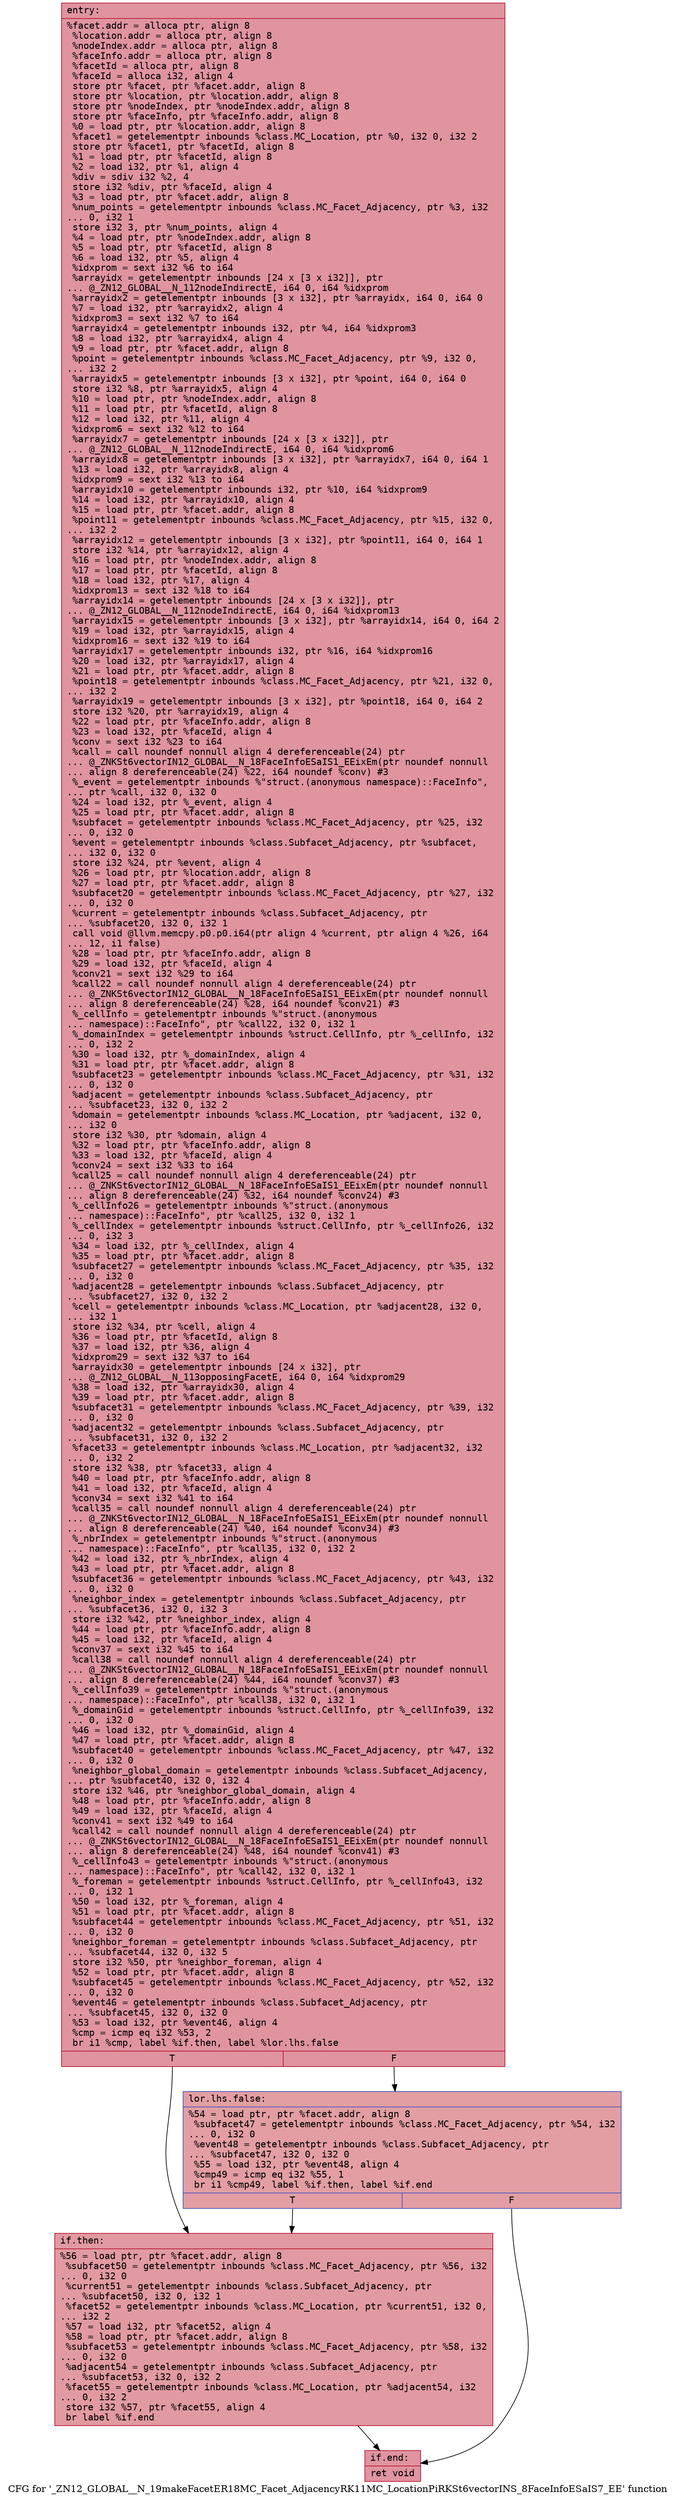 digraph "CFG for '_ZN12_GLOBAL__N_19makeFacetER18MC_Facet_AdjacencyRK11MC_LocationPiRKSt6vectorINS_8FaceInfoESaIS7_EE' function" {
	label="CFG for '_ZN12_GLOBAL__N_19makeFacetER18MC_Facet_AdjacencyRK11MC_LocationPiRKSt6vectorINS_8FaceInfoESaIS7_EE' function";

	Node0x55dfe4c0dea0 [shape=record,color="#b70d28ff", style=filled, fillcolor="#b70d2870" fontname="Courier",label="{entry:\l|  %facet.addr = alloca ptr, align 8\l  %location.addr = alloca ptr, align 8\l  %nodeIndex.addr = alloca ptr, align 8\l  %faceInfo.addr = alloca ptr, align 8\l  %facetId = alloca ptr, align 8\l  %faceId = alloca i32, align 4\l  store ptr %facet, ptr %facet.addr, align 8\l  store ptr %location, ptr %location.addr, align 8\l  store ptr %nodeIndex, ptr %nodeIndex.addr, align 8\l  store ptr %faceInfo, ptr %faceInfo.addr, align 8\l  %0 = load ptr, ptr %location.addr, align 8\l  %facet1 = getelementptr inbounds %class.MC_Location, ptr %0, i32 0, i32 2\l  store ptr %facet1, ptr %facetId, align 8\l  %1 = load ptr, ptr %facetId, align 8\l  %2 = load i32, ptr %1, align 4\l  %div = sdiv i32 %2, 4\l  store i32 %div, ptr %faceId, align 4\l  %3 = load ptr, ptr %facet.addr, align 8\l  %num_points = getelementptr inbounds %class.MC_Facet_Adjacency, ptr %3, i32\l... 0, i32 1\l  store i32 3, ptr %num_points, align 4\l  %4 = load ptr, ptr %nodeIndex.addr, align 8\l  %5 = load ptr, ptr %facetId, align 8\l  %6 = load i32, ptr %5, align 4\l  %idxprom = sext i32 %6 to i64\l  %arrayidx = getelementptr inbounds [24 x [3 x i32]], ptr\l... @_ZN12_GLOBAL__N_112nodeIndirectE, i64 0, i64 %idxprom\l  %arrayidx2 = getelementptr inbounds [3 x i32], ptr %arrayidx, i64 0, i64 0\l  %7 = load i32, ptr %arrayidx2, align 4\l  %idxprom3 = sext i32 %7 to i64\l  %arrayidx4 = getelementptr inbounds i32, ptr %4, i64 %idxprom3\l  %8 = load i32, ptr %arrayidx4, align 4\l  %9 = load ptr, ptr %facet.addr, align 8\l  %point = getelementptr inbounds %class.MC_Facet_Adjacency, ptr %9, i32 0,\l... i32 2\l  %arrayidx5 = getelementptr inbounds [3 x i32], ptr %point, i64 0, i64 0\l  store i32 %8, ptr %arrayidx5, align 4\l  %10 = load ptr, ptr %nodeIndex.addr, align 8\l  %11 = load ptr, ptr %facetId, align 8\l  %12 = load i32, ptr %11, align 4\l  %idxprom6 = sext i32 %12 to i64\l  %arrayidx7 = getelementptr inbounds [24 x [3 x i32]], ptr\l... @_ZN12_GLOBAL__N_112nodeIndirectE, i64 0, i64 %idxprom6\l  %arrayidx8 = getelementptr inbounds [3 x i32], ptr %arrayidx7, i64 0, i64 1\l  %13 = load i32, ptr %arrayidx8, align 4\l  %idxprom9 = sext i32 %13 to i64\l  %arrayidx10 = getelementptr inbounds i32, ptr %10, i64 %idxprom9\l  %14 = load i32, ptr %arrayidx10, align 4\l  %15 = load ptr, ptr %facet.addr, align 8\l  %point11 = getelementptr inbounds %class.MC_Facet_Adjacency, ptr %15, i32 0,\l... i32 2\l  %arrayidx12 = getelementptr inbounds [3 x i32], ptr %point11, i64 0, i64 1\l  store i32 %14, ptr %arrayidx12, align 4\l  %16 = load ptr, ptr %nodeIndex.addr, align 8\l  %17 = load ptr, ptr %facetId, align 8\l  %18 = load i32, ptr %17, align 4\l  %idxprom13 = sext i32 %18 to i64\l  %arrayidx14 = getelementptr inbounds [24 x [3 x i32]], ptr\l... @_ZN12_GLOBAL__N_112nodeIndirectE, i64 0, i64 %idxprom13\l  %arrayidx15 = getelementptr inbounds [3 x i32], ptr %arrayidx14, i64 0, i64 2\l  %19 = load i32, ptr %arrayidx15, align 4\l  %idxprom16 = sext i32 %19 to i64\l  %arrayidx17 = getelementptr inbounds i32, ptr %16, i64 %idxprom16\l  %20 = load i32, ptr %arrayidx17, align 4\l  %21 = load ptr, ptr %facet.addr, align 8\l  %point18 = getelementptr inbounds %class.MC_Facet_Adjacency, ptr %21, i32 0,\l... i32 2\l  %arrayidx19 = getelementptr inbounds [3 x i32], ptr %point18, i64 0, i64 2\l  store i32 %20, ptr %arrayidx19, align 4\l  %22 = load ptr, ptr %faceInfo.addr, align 8\l  %23 = load i32, ptr %faceId, align 4\l  %conv = sext i32 %23 to i64\l  %call = call noundef nonnull align 4 dereferenceable(24) ptr\l... @_ZNKSt6vectorIN12_GLOBAL__N_18FaceInfoESaIS1_EEixEm(ptr noundef nonnull\l... align 8 dereferenceable(24) %22, i64 noundef %conv) #3\l  %_event = getelementptr inbounds %\"struct.(anonymous namespace)::FaceInfo\",\l... ptr %call, i32 0, i32 0\l  %24 = load i32, ptr %_event, align 4\l  %25 = load ptr, ptr %facet.addr, align 8\l  %subfacet = getelementptr inbounds %class.MC_Facet_Adjacency, ptr %25, i32\l... 0, i32 0\l  %event = getelementptr inbounds %class.Subfacet_Adjacency, ptr %subfacet,\l... i32 0, i32 0\l  store i32 %24, ptr %event, align 4\l  %26 = load ptr, ptr %location.addr, align 8\l  %27 = load ptr, ptr %facet.addr, align 8\l  %subfacet20 = getelementptr inbounds %class.MC_Facet_Adjacency, ptr %27, i32\l... 0, i32 0\l  %current = getelementptr inbounds %class.Subfacet_Adjacency, ptr\l... %subfacet20, i32 0, i32 1\l  call void @llvm.memcpy.p0.p0.i64(ptr align 4 %current, ptr align 4 %26, i64\l... 12, i1 false)\l  %28 = load ptr, ptr %faceInfo.addr, align 8\l  %29 = load i32, ptr %faceId, align 4\l  %conv21 = sext i32 %29 to i64\l  %call22 = call noundef nonnull align 4 dereferenceable(24) ptr\l... @_ZNKSt6vectorIN12_GLOBAL__N_18FaceInfoESaIS1_EEixEm(ptr noundef nonnull\l... align 8 dereferenceable(24) %28, i64 noundef %conv21) #3\l  %_cellInfo = getelementptr inbounds %\"struct.(anonymous\l... namespace)::FaceInfo\", ptr %call22, i32 0, i32 1\l  %_domainIndex = getelementptr inbounds %struct.CellInfo, ptr %_cellInfo, i32\l... 0, i32 2\l  %30 = load i32, ptr %_domainIndex, align 4\l  %31 = load ptr, ptr %facet.addr, align 8\l  %subfacet23 = getelementptr inbounds %class.MC_Facet_Adjacency, ptr %31, i32\l... 0, i32 0\l  %adjacent = getelementptr inbounds %class.Subfacet_Adjacency, ptr\l... %subfacet23, i32 0, i32 2\l  %domain = getelementptr inbounds %class.MC_Location, ptr %adjacent, i32 0,\l... i32 0\l  store i32 %30, ptr %domain, align 4\l  %32 = load ptr, ptr %faceInfo.addr, align 8\l  %33 = load i32, ptr %faceId, align 4\l  %conv24 = sext i32 %33 to i64\l  %call25 = call noundef nonnull align 4 dereferenceable(24) ptr\l... @_ZNKSt6vectorIN12_GLOBAL__N_18FaceInfoESaIS1_EEixEm(ptr noundef nonnull\l... align 8 dereferenceable(24) %32, i64 noundef %conv24) #3\l  %_cellInfo26 = getelementptr inbounds %\"struct.(anonymous\l... namespace)::FaceInfo\", ptr %call25, i32 0, i32 1\l  %_cellIndex = getelementptr inbounds %struct.CellInfo, ptr %_cellInfo26, i32\l... 0, i32 3\l  %34 = load i32, ptr %_cellIndex, align 4\l  %35 = load ptr, ptr %facet.addr, align 8\l  %subfacet27 = getelementptr inbounds %class.MC_Facet_Adjacency, ptr %35, i32\l... 0, i32 0\l  %adjacent28 = getelementptr inbounds %class.Subfacet_Adjacency, ptr\l... %subfacet27, i32 0, i32 2\l  %cell = getelementptr inbounds %class.MC_Location, ptr %adjacent28, i32 0,\l... i32 1\l  store i32 %34, ptr %cell, align 4\l  %36 = load ptr, ptr %facetId, align 8\l  %37 = load i32, ptr %36, align 4\l  %idxprom29 = sext i32 %37 to i64\l  %arrayidx30 = getelementptr inbounds [24 x i32], ptr\l... @_ZN12_GLOBAL__N_113opposingFacetE, i64 0, i64 %idxprom29\l  %38 = load i32, ptr %arrayidx30, align 4\l  %39 = load ptr, ptr %facet.addr, align 8\l  %subfacet31 = getelementptr inbounds %class.MC_Facet_Adjacency, ptr %39, i32\l... 0, i32 0\l  %adjacent32 = getelementptr inbounds %class.Subfacet_Adjacency, ptr\l... %subfacet31, i32 0, i32 2\l  %facet33 = getelementptr inbounds %class.MC_Location, ptr %adjacent32, i32\l... 0, i32 2\l  store i32 %38, ptr %facet33, align 4\l  %40 = load ptr, ptr %faceInfo.addr, align 8\l  %41 = load i32, ptr %faceId, align 4\l  %conv34 = sext i32 %41 to i64\l  %call35 = call noundef nonnull align 4 dereferenceable(24) ptr\l... @_ZNKSt6vectorIN12_GLOBAL__N_18FaceInfoESaIS1_EEixEm(ptr noundef nonnull\l... align 8 dereferenceable(24) %40, i64 noundef %conv34) #3\l  %_nbrIndex = getelementptr inbounds %\"struct.(anonymous\l... namespace)::FaceInfo\", ptr %call35, i32 0, i32 2\l  %42 = load i32, ptr %_nbrIndex, align 4\l  %43 = load ptr, ptr %facet.addr, align 8\l  %subfacet36 = getelementptr inbounds %class.MC_Facet_Adjacency, ptr %43, i32\l... 0, i32 0\l  %neighbor_index = getelementptr inbounds %class.Subfacet_Adjacency, ptr\l... %subfacet36, i32 0, i32 3\l  store i32 %42, ptr %neighbor_index, align 4\l  %44 = load ptr, ptr %faceInfo.addr, align 8\l  %45 = load i32, ptr %faceId, align 4\l  %conv37 = sext i32 %45 to i64\l  %call38 = call noundef nonnull align 4 dereferenceable(24) ptr\l... @_ZNKSt6vectorIN12_GLOBAL__N_18FaceInfoESaIS1_EEixEm(ptr noundef nonnull\l... align 8 dereferenceable(24) %44, i64 noundef %conv37) #3\l  %_cellInfo39 = getelementptr inbounds %\"struct.(anonymous\l... namespace)::FaceInfo\", ptr %call38, i32 0, i32 1\l  %_domainGid = getelementptr inbounds %struct.CellInfo, ptr %_cellInfo39, i32\l... 0, i32 0\l  %46 = load i32, ptr %_domainGid, align 4\l  %47 = load ptr, ptr %facet.addr, align 8\l  %subfacet40 = getelementptr inbounds %class.MC_Facet_Adjacency, ptr %47, i32\l... 0, i32 0\l  %neighbor_global_domain = getelementptr inbounds %class.Subfacet_Adjacency,\l... ptr %subfacet40, i32 0, i32 4\l  store i32 %46, ptr %neighbor_global_domain, align 4\l  %48 = load ptr, ptr %faceInfo.addr, align 8\l  %49 = load i32, ptr %faceId, align 4\l  %conv41 = sext i32 %49 to i64\l  %call42 = call noundef nonnull align 4 dereferenceable(24) ptr\l... @_ZNKSt6vectorIN12_GLOBAL__N_18FaceInfoESaIS1_EEixEm(ptr noundef nonnull\l... align 8 dereferenceable(24) %48, i64 noundef %conv41) #3\l  %_cellInfo43 = getelementptr inbounds %\"struct.(anonymous\l... namespace)::FaceInfo\", ptr %call42, i32 0, i32 1\l  %_foreman = getelementptr inbounds %struct.CellInfo, ptr %_cellInfo43, i32\l... 0, i32 1\l  %50 = load i32, ptr %_foreman, align 4\l  %51 = load ptr, ptr %facet.addr, align 8\l  %subfacet44 = getelementptr inbounds %class.MC_Facet_Adjacency, ptr %51, i32\l... 0, i32 0\l  %neighbor_foreman = getelementptr inbounds %class.Subfacet_Adjacency, ptr\l... %subfacet44, i32 0, i32 5\l  store i32 %50, ptr %neighbor_foreman, align 4\l  %52 = load ptr, ptr %facet.addr, align 8\l  %subfacet45 = getelementptr inbounds %class.MC_Facet_Adjacency, ptr %52, i32\l... 0, i32 0\l  %event46 = getelementptr inbounds %class.Subfacet_Adjacency, ptr\l... %subfacet45, i32 0, i32 0\l  %53 = load i32, ptr %event46, align 4\l  %cmp = icmp eq i32 %53, 2\l  br i1 %cmp, label %if.then, label %lor.lhs.false\l|{<s0>T|<s1>F}}"];
	Node0x55dfe4c0dea0:s0 -> Node0x55dfe4c15570[tooltip="entry -> if.then\nProbability 50.00%" ];
	Node0x55dfe4c0dea0:s1 -> Node0x55dfe4c155e0[tooltip="entry -> lor.lhs.false\nProbability 50.00%" ];
	Node0x55dfe4c155e0 [shape=record,color="#3d50c3ff", style=filled, fillcolor="#be242e70" fontname="Courier",label="{lor.lhs.false:\l|  %54 = load ptr, ptr %facet.addr, align 8\l  %subfacet47 = getelementptr inbounds %class.MC_Facet_Adjacency, ptr %54, i32\l... 0, i32 0\l  %event48 = getelementptr inbounds %class.Subfacet_Adjacency, ptr\l... %subfacet47, i32 0, i32 0\l  %55 = load i32, ptr %event48, align 4\l  %cmp49 = icmp eq i32 %55, 1\l  br i1 %cmp49, label %if.then, label %if.end\l|{<s0>T|<s1>F}}"];
	Node0x55dfe4c155e0:s0 -> Node0x55dfe4c15570[tooltip="lor.lhs.false -> if.then\nProbability 50.00%" ];
	Node0x55dfe4c155e0:s1 -> Node0x55dfe4c15a30[tooltip="lor.lhs.false -> if.end\nProbability 50.00%" ];
	Node0x55dfe4c15570 [shape=record,color="#b70d28ff", style=filled, fillcolor="#bb1b2c70" fontname="Courier",label="{if.then:\l|  %56 = load ptr, ptr %facet.addr, align 8\l  %subfacet50 = getelementptr inbounds %class.MC_Facet_Adjacency, ptr %56, i32\l... 0, i32 0\l  %current51 = getelementptr inbounds %class.Subfacet_Adjacency, ptr\l... %subfacet50, i32 0, i32 1\l  %facet52 = getelementptr inbounds %class.MC_Location, ptr %current51, i32 0,\l... i32 2\l  %57 = load i32, ptr %facet52, align 4\l  %58 = load ptr, ptr %facet.addr, align 8\l  %subfacet53 = getelementptr inbounds %class.MC_Facet_Adjacency, ptr %58, i32\l... 0, i32 0\l  %adjacent54 = getelementptr inbounds %class.Subfacet_Adjacency, ptr\l... %subfacet53, i32 0, i32 2\l  %facet55 = getelementptr inbounds %class.MC_Location, ptr %adjacent54, i32\l... 0, i32 2\l  store i32 %57, ptr %facet55, align 4\l  br label %if.end\l}"];
	Node0x55dfe4c15570 -> Node0x55dfe4c15a30[tooltip="if.then -> if.end\nProbability 100.00%" ];
	Node0x55dfe4c15a30 [shape=record,color="#b70d28ff", style=filled, fillcolor="#b70d2870" fontname="Courier",label="{if.end:\l|  ret void\l}"];
}
